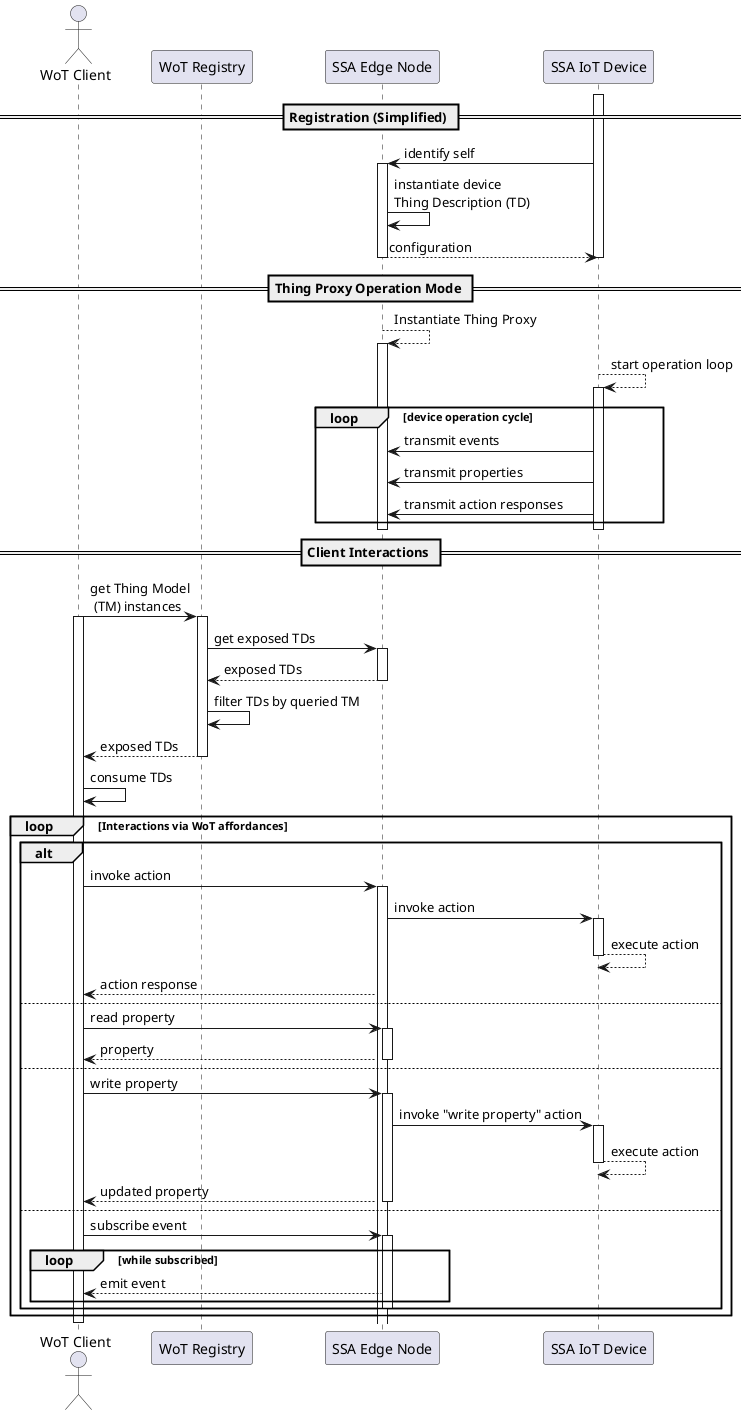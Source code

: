 @startuml

actor "WoT Client" as client
participant "WoT Registry" as wot
participant "SSA Edge Node" as edge
participant "SSA IoT Device"  as device

== Registration (Simplified) ==

activate device
device -> edge : identify self
activate edge
edge -> edge : instantiate device\nThing Description (TD)
edge --> device : configuration
deactivate device
deactivate edge

== Thing Proxy Operation Mode ==

edge --> edge : Instantiate Thing Proxy
activate edge
device --> device : start operation loop
activate device

loop device operation cycle
    device -> edge : transmit events
    device -> edge : transmit properties
    device -> edge : transmit action responses
end
deactivate device
deactivate edge

== Client Interactions == 

client -> wot : get Thing Model\n (TM) instances
activate client
activate wot

wot -> edge : get exposed TDs
activate edge
edge --> wot : exposed TDs
deactivate edge

wot -> wot : filter TDs by queried TM
wot --> client : exposed TDs
deactivate wot

client -> client : consume TDs

loop Interactions via WoT affordances
    alt
        client -> edge : invoke action 
        activate edge

        edge -> device : invoke action 
        activate device 
        device --> device : execute action
        deactivate device

        deactivate device
        edge --> client : action response

    else 
        client -> edge : read property
        activate edge
        edge --> client : property
        deactivate edge

    else 
        client -> edge : write property
        activate edge

        edge -> device : invoke "write property" action
        activate device 
        device --> device: execute action
        deactivate device

        edge --> client : updated property
        deactivate edge

    else
        client -> edge : subscribe event
        activate edge
        loop while subscribed
            edge --> client : emit event
        end
        deactivate edge
    end
end

deactivate client
@enduml
